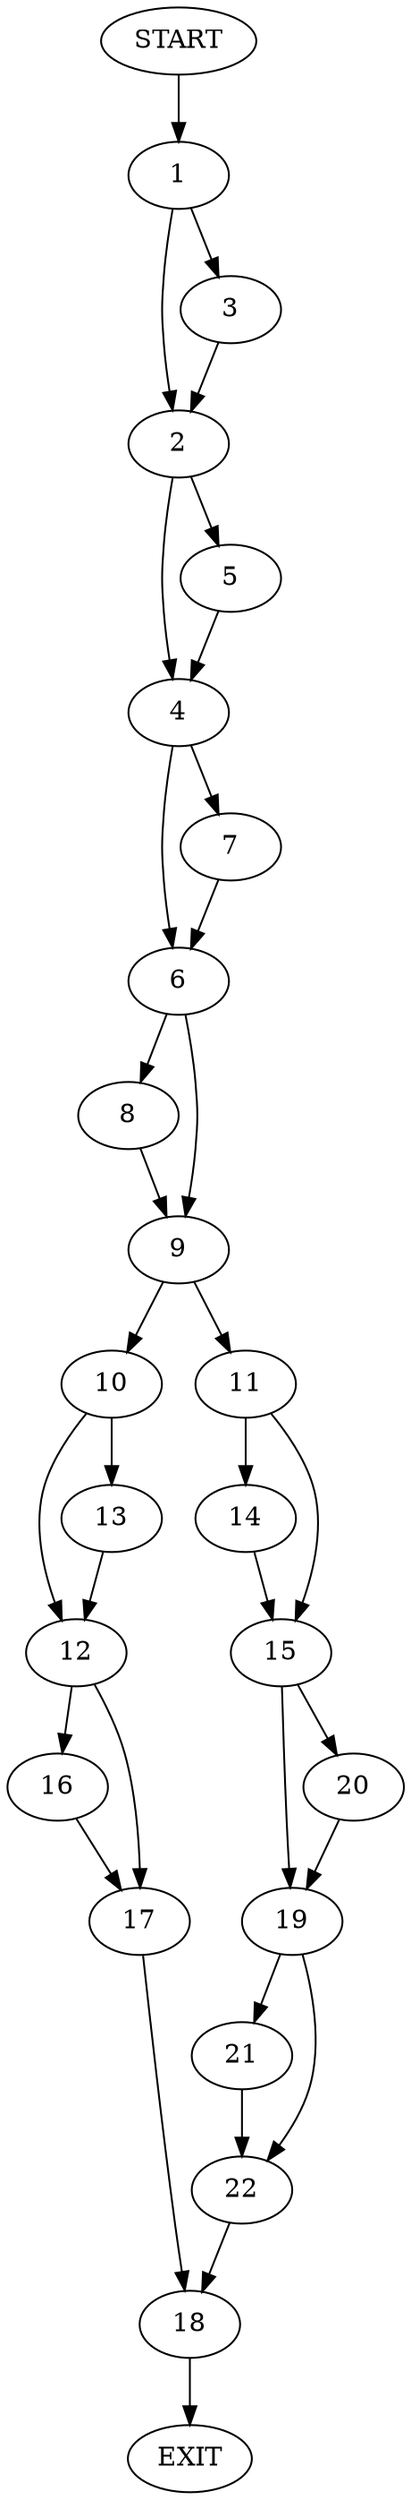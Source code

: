 digraph {
0 [label="START"]
23 [label="EXIT"]
0 -> 1
1 -> 2
1 -> 3
2 -> 4
2 -> 5
3 -> 2
5 -> 4
4 -> 6
4 -> 7
7 -> 6
6 -> 8
6 -> 9
8 -> 9
9 -> 10
9 -> 11
10 -> 12
10 -> 13
11 -> 14
11 -> 15
12 -> 16
12 -> 17
13 -> 12
16 -> 17
17 -> 18
18 -> 23
14 -> 15
15 -> 19
15 -> 20
19 -> 21
19 -> 22
20 -> 19
21 -> 22
22 -> 18
}
